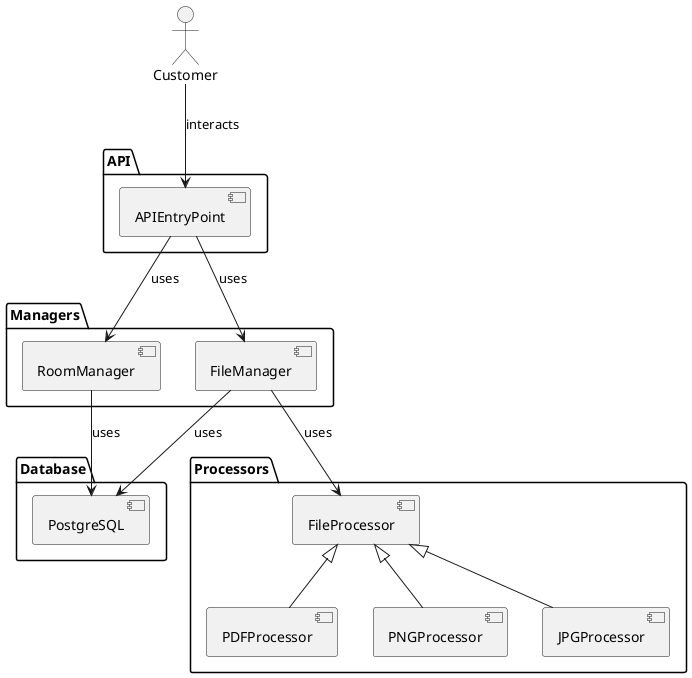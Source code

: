 @startuml component_diagram
package "Database" {
    [PostgreSQL]
}

package "Managers" {
    [RoomManager]
    [FileManager]
}

package "Processors" {
    [FileProcessor]
    [PDFProcessor]
    [PNGProcessor]
    [JPGProcessor]
}

package "API" {
    [APIEntryPoint]
}

actor Customer

Customer --> [APIEntryPoint] : interacts
[APIEntryPoint] --> [RoomManager] : uses
[APIEntryPoint] --> [FileManager] : uses
[RoomManager] --> [PostgreSQL] : uses
[FileManager] --> [PostgreSQL] : uses
[FileManager] --> [FileProcessor] : uses
[FileProcessor] <|-- [PDFProcessor]
[FileProcessor] <|-- [PNGProcessor]
[FileProcessor] <|-- [JPGProcessor]
@enduml
